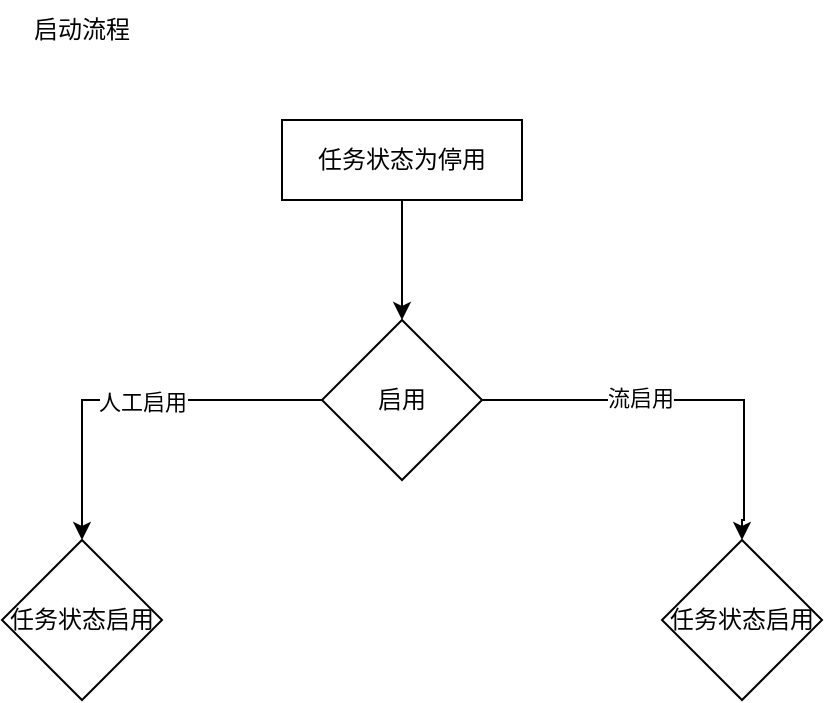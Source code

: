 <mxfile version="25.0.3">
  <diagram name="第 1 页" id="BmtrHXOaPfJpMW9g69Y2">
    <mxGraphModel dx="958" dy="605" grid="1" gridSize="10" guides="1" tooltips="1" connect="1" arrows="1" fold="1" page="1" pageScale="1" pageWidth="827" pageHeight="1169" math="0" shadow="0">
      <root>
        <mxCell id="0" />
        <mxCell id="1" parent="0" />
        <mxCell id="-yPmq9s3Uo_zZ_bbpHA7-3" value="" style="edgeStyle=orthogonalEdgeStyle;rounded=0;orthogonalLoop=1;jettySize=auto;html=1;" edge="1" parent="1" source="3HEjkA3OWnDrw-g19RdO-1" target="-yPmq9s3Uo_zZ_bbpHA7-2">
          <mxGeometry relative="1" as="geometry" />
        </mxCell>
        <mxCell id="3HEjkA3OWnDrw-g19RdO-1" value="任务状态为停用" style="rounded=0;whiteSpace=wrap;html=1;" parent="1" vertex="1">
          <mxGeometry x="160" y="80" width="120" height="40" as="geometry" />
        </mxCell>
        <mxCell id="-yPmq9s3Uo_zZ_bbpHA7-1" value="启动流程" style="text;html=1;align=center;verticalAlign=middle;whiteSpace=wrap;rounded=0;" vertex="1" parent="1">
          <mxGeometry x="30" y="20" width="60" height="30" as="geometry" />
        </mxCell>
        <mxCell id="-yPmq9s3Uo_zZ_bbpHA7-5" value="" style="edgeStyle=orthogonalEdgeStyle;rounded=0;orthogonalLoop=1;jettySize=auto;html=1;entryX=0.5;entryY=0;entryDx=0;entryDy=0;" edge="1" parent="1" source="-yPmq9s3Uo_zZ_bbpHA7-2" target="-yPmq9s3Uo_zZ_bbpHA7-7">
          <mxGeometry relative="1" as="geometry">
            <mxPoint x="370" y="270" as="targetPoint" />
            <Array as="points">
              <mxPoint x="391" y="220" />
              <mxPoint x="391" y="280" />
            </Array>
          </mxGeometry>
        </mxCell>
        <mxCell id="-yPmq9s3Uo_zZ_bbpHA7-6" value="流启用" style="edgeLabel;html=1;align=center;verticalAlign=middle;resizable=0;points=[];" vertex="1" connectable="0" parent="-yPmq9s3Uo_zZ_bbpHA7-5">
          <mxGeometry x="-0.217" y="1" relative="1" as="geometry">
            <mxPoint as="offset" />
          </mxGeometry>
        </mxCell>
        <mxCell id="-yPmq9s3Uo_zZ_bbpHA7-9" style="edgeStyle=orthogonalEdgeStyle;rounded=0;orthogonalLoop=1;jettySize=auto;html=1;exitX=0;exitY=0.5;exitDx=0;exitDy=0;" edge="1" parent="1" source="-yPmq9s3Uo_zZ_bbpHA7-2" target="-yPmq9s3Uo_zZ_bbpHA7-8">
          <mxGeometry relative="1" as="geometry" />
        </mxCell>
        <mxCell id="-yPmq9s3Uo_zZ_bbpHA7-10" value="人工启用" style="edgeLabel;html=1;align=center;verticalAlign=middle;resizable=0;points=[];" vertex="1" connectable="0" parent="-yPmq9s3Uo_zZ_bbpHA7-9">
          <mxGeometry x="-0.045" y="1" relative="1" as="geometry">
            <mxPoint as="offset" />
          </mxGeometry>
        </mxCell>
        <mxCell id="-yPmq9s3Uo_zZ_bbpHA7-2" value="启用" style="rhombus;whiteSpace=wrap;html=1;rounded=0;" vertex="1" parent="1">
          <mxGeometry x="180" y="180" width="80" height="80" as="geometry" />
        </mxCell>
        <mxCell id="-yPmq9s3Uo_zZ_bbpHA7-7" value="任务状态启用" style="rhombus;whiteSpace=wrap;html=1;rounded=0;" vertex="1" parent="1">
          <mxGeometry x="350" y="290" width="80" height="80" as="geometry" />
        </mxCell>
        <mxCell id="-yPmq9s3Uo_zZ_bbpHA7-8" value="任务状态启用" style="rhombus;whiteSpace=wrap;html=1;rounded=0;" vertex="1" parent="1">
          <mxGeometry x="20" y="290" width="80" height="80" as="geometry" />
        </mxCell>
      </root>
    </mxGraphModel>
  </diagram>
</mxfile>
